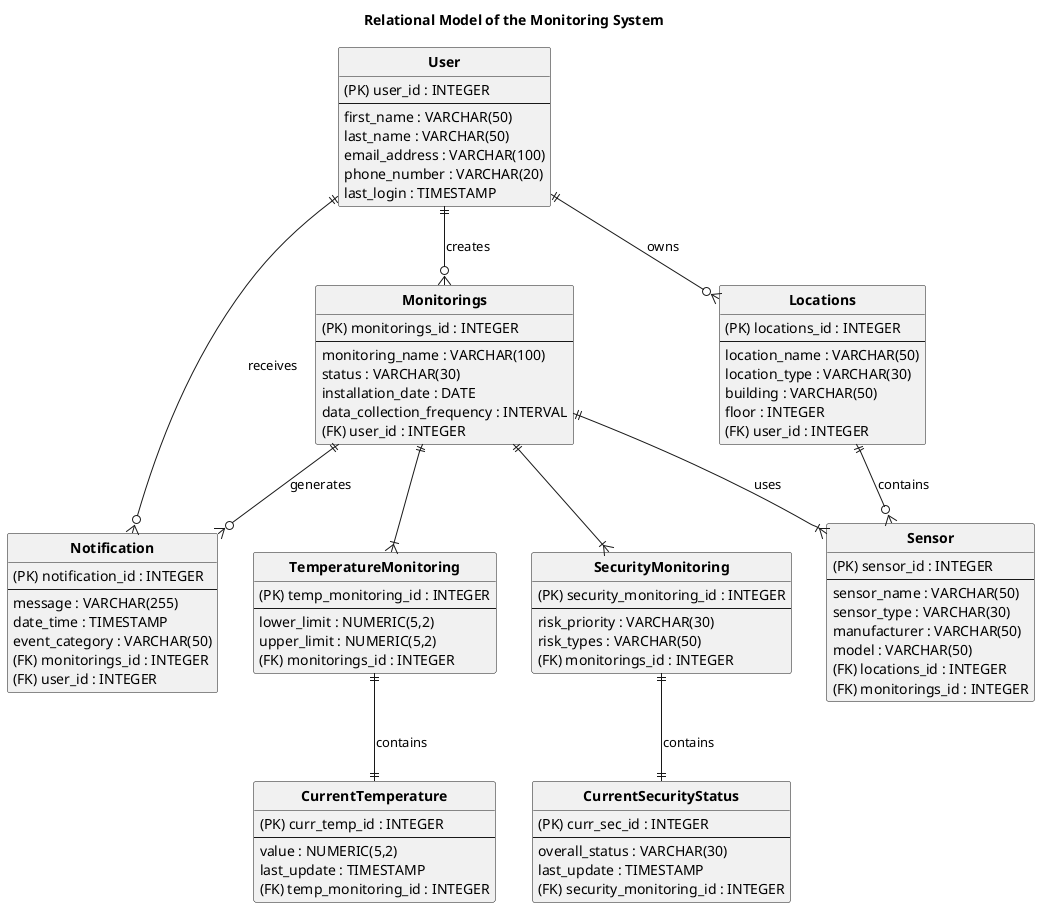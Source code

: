 @startuml
title Relational Model of the Monitoring System

hide circle

entity "**User**" as user {
  (PK) user_id : INTEGER
  --
  first_name : VARCHAR(50)
  last_name : VARCHAR(50)
  email_address : VARCHAR(100)
  phone_number : VARCHAR(20)
  last_login : TIMESTAMP
}

entity "**Monitorings**" as monitorings {
  (PK) monitorings_id : INTEGER
  --
  monitoring_name : VARCHAR(100)
  status : VARCHAR(30)
  installation_date : DATE
  data_collection_frequency : INTERVAL
  (FK) user_id : INTEGER
}

entity "**TemperatureMonitoring**" as tempMon {
  (PK) temp_monitoring_id : INTEGER
  --
  lower_limit : NUMERIC(5,2)
  upper_limit : NUMERIC(5,2)
  (FK) monitorings_id : INTEGER
}

entity "**SecurityMonitoring**" as secMon {
  (PK) security_monitoring_id : INTEGER
  --
  risk_priority : VARCHAR(30)
  risk_types : VARCHAR(50)
  (FK) monitorings_id : INTEGER
}

entity "**CurrentTemperature**" as currTemp {
  (PK) curr_temp_id : INTEGER
  --
  value : NUMERIC(5,2)
  last_update : TIMESTAMP
  (FK) temp_monitoring_id : INTEGER
}

entity "**CurrentSecurityStatus**" as currSec {
  (PK) curr_sec_id : INTEGER
  --
  overall_status : VARCHAR(30)
  last_update : TIMESTAMP
  (FK) security_monitoring_id : INTEGER
}

entity "**Notification**" as notif {
  (PK) notification_id : INTEGER
  --
  message : VARCHAR(255)
  date_time : TIMESTAMP
  event_category : VARCHAR(50)
  (FK) monitorings_id : INTEGER
  (FK) user_id : INTEGER
}

entity "**Sensor**" as sensor {
  (PK) sensor_id : INTEGER
  --
  sensor_name : VARCHAR(50)
  sensor_type : VARCHAR(30)
  manufacturer : VARCHAR(50)
  model : VARCHAR(50)
  (FK) locations_id : INTEGER
  (FK) monitorings_id : INTEGER
}

entity "**Locations**" as locations {
  (PK) locations_id : INTEGER
  --
  location_name : VARCHAR(50)
  location_type : VARCHAR(30)
  building : VARCHAR(50)
  floor : INTEGER
  (FK) user_id : INTEGER
}

' --- Relationships ---
user                ||--o{ monitorings          : creates
monitorings          ||--|{ tempMon
monitorings          ||--|{ secMon
tempMon             ||--|| currTemp            : contains
secMon              ||--|| currSec             : contains
monitorings          ||--|{ sensor              : uses
locations            ||--o{ sensor              : contains
monitorings          ||--o{ notif               : generates
user                ||--o{ notif               : receives
user                ||--o{ locations           : owns

@enduml
